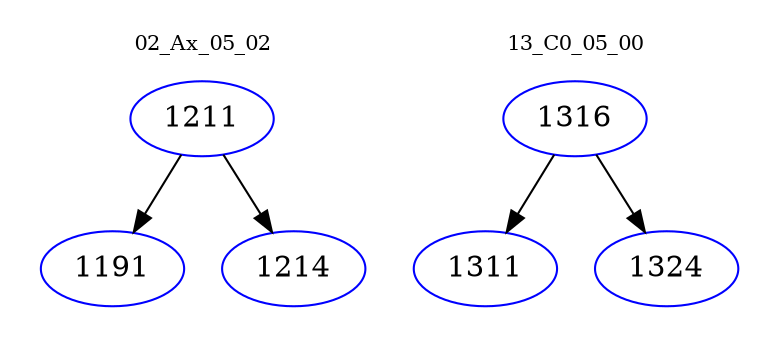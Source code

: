 digraph{
subgraph cluster_0 {
color = white
label = "02_Ax_05_02";
fontsize=10;
T0_1211 [label="1211", color="blue"]
T0_1211 -> T0_1191 [color="black"]
T0_1191 [label="1191", color="blue"]
T0_1211 -> T0_1214 [color="black"]
T0_1214 [label="1214", color="blue"]
}
subgraph cluster_1 {
color = white
label = "13_C0_05_00";
fontsize=10;
T1_1316 [label="1316", color="blue"]
T1_1316 -> T1_1311 [color="black"]
T1_1311 [label="1311", color="blue"]
T1_1316 -> T1_1324 [color="black"]
T1_1324 [label="1324", color="blue"]
}
}
